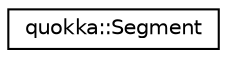 digraph "Graphical Class Hierarchy"
{
 // LATEX_PDF_SIZE
  edge [fontname="Helvetica",fontsize="10",labelfontname="Helvetica",labelfontsize="10"];
  node [fontname="Helvetica",fontsize="10",shape=record];
  rankdir="LR";
  Node0 [label="quokka::Segment",height=0.2,width=0.4,color="black", fillcolor="white", style="filled",URL="$structquokka_1_1Segment.html",tooltip=" "];
}
